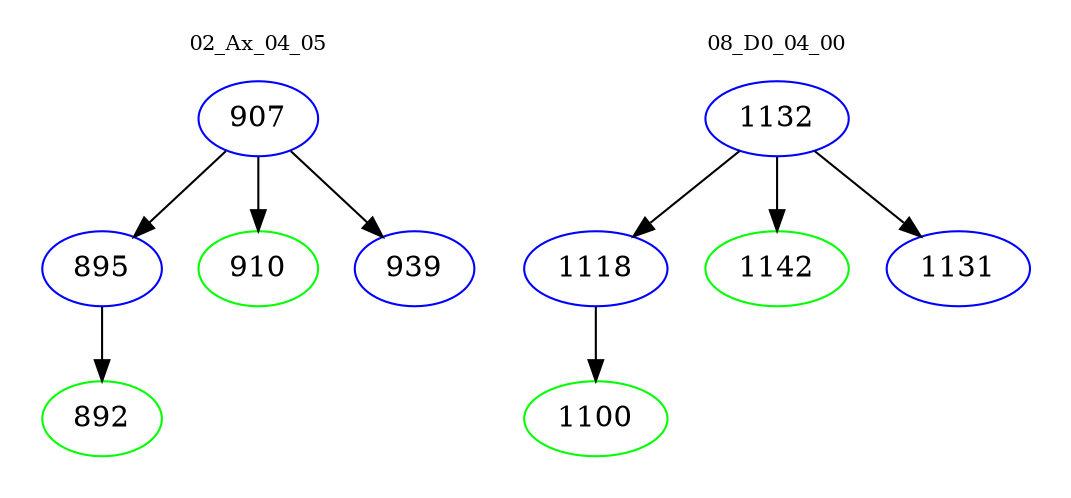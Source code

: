 digraph{
subgraph cluster_0 {
color = white
label = "02_Ax_04_05";
fontsize=10;
T0_907 [label="907", color="blue"]
T0_907 -> T0_895 [color="black"]
T0_895 [label="895", color="blue"]
T0_895 -> T0_892 [color="black"]
T0_892 [label="892", color="green"]
T0_907 -> T0_910 [color="black"]
T0_910 [label="910", color="green"]
T0_907 -> T0_939 [color="black"]
T0_939 [label="939", color="blue"]
}
subgraph cluster_1 {
color = white
label = "08_D0_04_00";
fontsize=10;
T1_1132 [label="1132", color="blue"]
T1_1132 -> T1_1118 [color="black"]
T1_1118 [label="1118", color="blue"]
T1_1118 -> T1_1100 [color="black"]
T1_1100 [label="1100", color="green"]
T1_1132 -> T1_1142 [color="black"]
T1_1142 [label="1142", color="green"]
T1_1132 -> T1_1131 [color="black"]
T1_1131 [label="1131", color="blue"]
}
}
